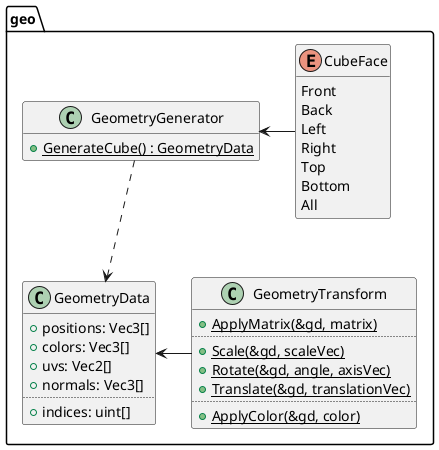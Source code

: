 @startuml
set separator ::

enum geo::CubeFace {
	Front
	Back
	Left
	Right
	Top
	Bottom
	All
}
hide CubeFace methods

class geo::GeometryData {
	+positions: Vec3[]
	+colors: Vec3[]
	+uvs: Vec2[]
	+normals: Vec3[]
	..
	+indices: uint[]
}
hide GeometryData methods

class geo::GeometryGenerator {
	{static} +GenerateCube() : GeometryData
}
hide GeometryGenerator fields

class geo::GeometryTransform {
	{static} +ApplyMatrix(&gd, matrix)
	..
	{static} +Scale(&gd, scaleVec)
	{static} +Rotate(&gd, angle, axisVec)
	{static} +Translate(&gd, translationVec)
	..
	{static} +ApplyColor(&gd, color)
}
hide GeometryTransform fields

GeometryGenerator <-right- CubeFace

GeometryData <.up. GeometryGenerator
GeometryData <-right- GeometryTransform

@enduml
